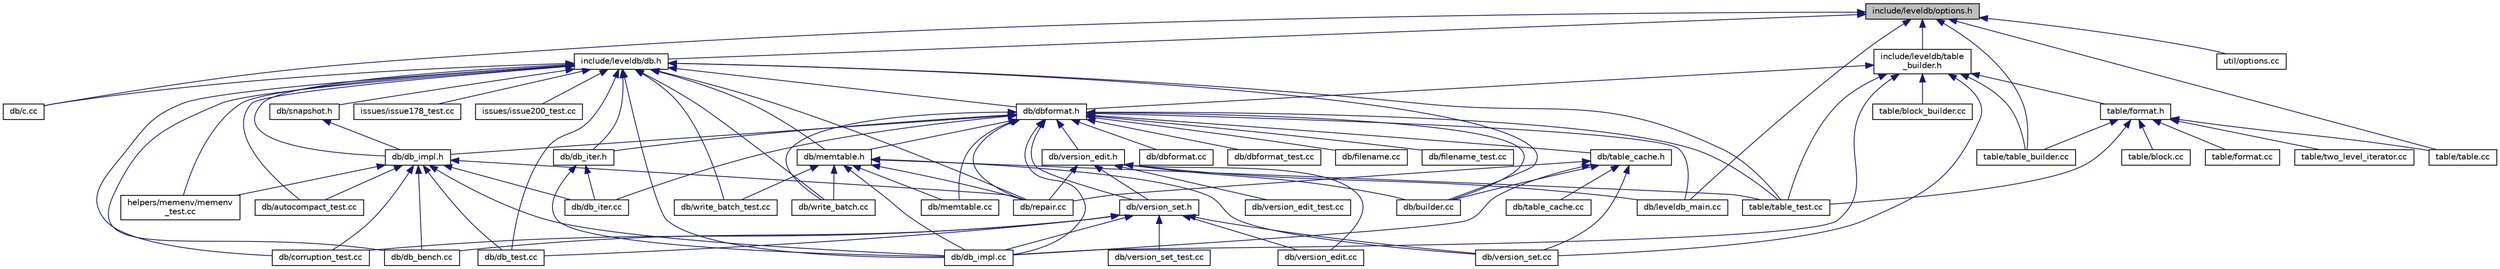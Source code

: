 digraph "include/leveldb/options.h"
{
  edge [fontname="Helvetica",fontsize="10",labelfontname="Helvetica",labelfontsize="10"];
  node [fontname="Helvetica",fontsize="10",shape=record];
  Node1 [label="include/leveldb/options.h",height=0.2,width=0.4,color="black", fillcolor="grey75", style="filled" fontcolor="black"];
  Node1 -> Node2 [dir="back",color="midnightblue",fontsize="10",style="solid"];
  Node2 [label="db/c.cc",height=0.2,width=0.4,color="black", fillcolor="white", style="filled",URL="$c_8cc.html"];
  Node1 -> Node3 [dir="back",color="midnightblue",fontsize="10",style="solid"];
  Node3 [label="db/leveldb_main.cc",height=0.2,width=0.4,color="black", fillcolor="white", style="filled",URL="$leveldb__main_8cc.html"];
  Node1 -> Node4 [dir="back",color="midnightblue",fontsize="10",style="solid"];
  Node4 [label="include/leveldb/db.h",height=0.2,width=0.4,color="black", fillcolor="white", style="filled",URL="$db_8h.html"];
  Node4 -> Node5 [dir="back",color="midnightblue",fontsize="10",style="solid"];
  Node5 [label="db/autocompact_test.cc",height=0.2,width=0.4,color="black", fillcolor="white", style="filled",URL="$autocompact__test_8cc.html"];
  Node4 -> Node6 [dir="back",color="midnightblue",fontsize="10",style="solid"];
  Node6 [label="db/dbformat.h",height=0.2,width=0.4,color="black", fillcolor="white", style="filled",URL="$dbformat_8h.html"];
  Node6 -> Node7 [dir="back",color="midnightblue",fontsize="10",style="solid"];
  Node7 [label="db/db_impl.h",height=0.2,width=0.4,color="black", fillcolor="white", style="filled",URL="$db__impl_8h.html"];
  Node7 -> Node5 [dir="back",color="midnightblue",fontsize="10",style="solid"];
  Node7 -> Node8 [dir="back",color="midnightblue",fontsize="10",style="solid"];
  Node8 [label="db/corruption_test.cc",height=0.2,width=0.4,color="black", fillcolor="white", style="filled",URL="$corruption__test_8cc.html"];
  Node7 -> Node9 [dir="back",color="midnightblue",fontsize="10",style="solid"];
  Node9 [label="db/db_bench.cc",height=0.2,width=0.4,color="black", fillcolor="white", style="filled",URL="$db__bench_8cc.html"];
  Node7 -> Node10 [dir="back",color="midnightblue",fontsize="10",style="solid"];
  Node10 [label="db/db_impl.cc",height=0.2,width=0.4,color="black", fillcolor="white", style="filled",URL="$db__impl_8cc.html"];
  Node7 -> Node11 [dir="back",color="midnightblue",fontsize="10",style="solid"];
  Node11 [label="db/db_iter.cc",height=0.2,width=0.4,color="black", fillcolor="white", style="filled",URL="$db__iter_8cc.html"];
  Node7 -> Node12 [dir="back",color="midnightblue",fontsize="10",style="solid"];
  Node12 [label="db/db_test.cc",height=0.2,width=0.4,color="black", fillcolor="white", style="filled",URL="$db__test_8cc.html"];
  Node7 -> Node13 [dir="back",color="midnightblue",fontsize="10",style="solid"];
  Node13 [label="db/repair.cc",height=0.2,width=0.4,color="black", fillcolor="white", style="filled",URL="$repair_8cc.html"];
  Node7 -> Node14 [dir="back",color="midnightblue",fontsize="10",style="solid"];
  Node14 [label="helpers/memenv/memenv\l_test.cc",height=0.2,width=0.4,color="black", fillcolor="white", style="filled",URL="$memenv__test_8cc.html"];
  Node6 -> Node15 [dir="back",color="midnightblue",fontsize="10",style="solid"];
  Node15 [label="db/builder.cc",height=0.2,width=0.4,color="black", fillcolor="white", style="filled",URL="$builder_8cc.html"];
  Node6 -> Node16 [dir="back",color="midnightblue",fontsize="10",style="solid"];
  Node16 [label="db/table_cache.h",height=0.2,width=0.4,color="black", fillcolor="white", style="filled",URL="$table__cache_8h.html"];
  Node16 -> Node15 [dir="back",color="midnightblue",fontsize="10",style="solid"];
  Node16 -> Node10 [dir="back",color="midnightblue",fontsize="10",style="solid"];
  Node16 -> Node13 [dir="back",color="midnightblue",fontsize="10",style="solid"];
  Node16 -> Node17 [dir="back",color="midnightblue",fontsize="10",style="solid"];
  Node17 [label="db/table_cache.cc",height=0.2,width=0.4,color="black", fillcolor="white", style="filled",URL="$table__cache_8cc.html"];
  Node16 -> Node18 [dir="back",color="midnightblue",fontsize="10",style="solid"];
  Node18 [label="db/version_set.cc",height=0.2,width=0.4,color="black", fillcolor="white", style="filled",URL="$version__set_8cc.html"];
  Node6 -> Node19 [dir="back",color="midnightblue",fontsize="10",style="solid"];
  Node19 [label="db/version_edit.h",height=0.2,width=0.4,color="black", fillcolor="white", style="filled",URL="$version__edit_8h.html"];
  Node19 -> Node15 [dir="back",color="midnightblue",fontsize="10",style="solid"];
  Node19 -> Node20 [dir="back",color="midnightblue",fontsize="10",style="solid"];
  Node20 [label="db/version_set.h",height=0.2,width=0.4,color="black", fillcolor="white", style="filled",URL="$version__set_8h.html"];
  Node20 -> Node8 [dir="back",color="midnightblue",fontsize="10",style="solid"];
  Node20 -> Node9 [dir="back",color="midnightblue",fontsize="10",style="solid"];
  Node20 -> Node10 [dir="back",color="midnightblue",fontsize="10",style="solid"];
  Node20 -> Node12 [dir="back",color="midnightblue",fontsize="10",style="solid"];
  Node20 -> Node21 [dir="back",color="midnightblue",fontsize="10",style="solid"];
  Node21 [label="db/version_edit.cc",height=0.2,width=0.4,color="black", fillcolor="white", style="filled",URL="$version__edit_8cc.html"];
  Node20 -> Node18 [dir="back",color="midnightblue",fontsize="10",style="solid"];
  Node20 -> Node22 [dir="back",color="midnightblue",fontsize="10",style="solid"];
  Node22 [label="db/version_set_test.cc",height=0.2,width=0.4,color="black", fillcolor="white", style="filled",URL="$version__set__test_8cc.html"];
  Node19 -> Node3 [dir="back",color="midnightblue",fontsize="10",style="solid"];
  Node19 -> Node13 [dir="back",color="midnightblue",fontsize="10",style="solid"];
  Node19 -> Node21 [dir="back",color="midnightblue",fontsize="10",style="solid"];
  Node19 -> Node23 [dir="back",color="midnightblue",fontsize="10",style="solid"];
  Node23 [label="db/version_edit_test.cc",height=0.2,width=0.4,color="black", fillcolor="white", style="filled",URL="$version__edit__test_8cc.html"];
  Node6 -> Node20 [dir="back",color="midnightblue",fontsize="10",style="solid"];
  Node6 -> Node24 [dir="back",color="midnightblue",fontsize="10",style="solid"];
  Node24 [label="db/db_iter.h",height=0.2,width=0.4,color="black", fillcolor="white", style="filled",URL="$db__iter_8h.html"];
  Node24 -> Node10 [dir="back",color="midnightblue",fontsize="10",style="solid"];
  Node24 -> Node11 [dir="back",color="midnightblue",fontsize="10",style="solid"];
  Node6 -> Node10 [dir="back",color="midnightblue",fontsize="10",style="solid"];
  Node6 -> Node25 [dir="back",color="midnightblue",fontsize="10",style="solid"];
  Node25 [label="db/memtable.h",height=0.2,width=0.4,color="black", fillcolor="white", style="filled",URL="$memtable_8h.html"];
  Node25 -> Node10 [dir="back",color="midnightblue",fontsize="10",style="solid"];
  Node25 -> Node26 [dir="back",color="midnightblue",fontsize="10",style="solid"];
  Node26 [label="db/memtable.cc",height=0.2,width=0.4,color="black", fillcolor="white", style="filled",URL="$memtable_8cc.html"];
  Node25 -> Node13 [dir="back",color="midnightblue",fontsize="10",style="solid"];
  Node25 -> Node18 [dir="back",color="midnightblue",fontsize="10",style="solid"];
  Node25 -> Node27 [dir="back",color="midnightblue",fontsize="10",style="solid"];
  Node27 [label="db/write_batch.cc",height=0.2,width=0.4,color="black", fillcolor="white", style="filled",URL="$write__batch_8cc.html"];
  Node25 -> Node28 [dir="back",color="midnightblue",fontsize="10",style="solid"];
  Node28 [label="db/write_batch_test.cc",height=0.2,width=0.4,color="black", fillcolor="white", style="filled",URL="$write__batch__test_8cc.html"];
  Node25 -> Node29 [dir="back",color="midnightblue",fontsize="10",style="solid"];
  Node29 [label="table/table_test.cc",height=0.2,width=0.4,color="black", fillcolor="white", style="filled",URL="$table__test_8cc.html"];
  Node6 -> Node11 [dir="back",color="midnightblue",fontsize="10",style="solid"];
  Node6 -> Node30 [dir="back",color="midnightblue",fontsize="10",style="solid"];
  Node30 [label="db/dbformat.cc",height=0.2,width=0.4,color="black", fillcolor="white", style="filled",URL="$dbformat_8cc.html"];
  Node6 -> Node31 [dir="back",color="midnightblue",fontsize="10",style="solid"];
  Node31 [label="db/dbformat_test.cc",height=0.2,width=0.4,color="black", fillcolor="white", style="filled",URL="$dbformat__test_8cc.html"];
  Node6 -> Node32 [dir="back",color="midnightblue",fontsize="10",style="solid"];
  Node32 [label="db/filename.cc",height=0.2,width=0.4,color="black", fillcolor="white", style="filled",URL="$filename_8cc.html"];
  Node6 -> Node33 [dir="back",color="midnightblue",fontsize="10",style="solid"];
  Node33 [label="db/filename_test.cc",height=0.2,width=0.4,color="black", fillcolor="white", style="filled",URL="$filename__test_8cc.html"];
  Node6 -> Node3 [dir="back",color="midnightblue",fontsize="10",style="solid"];
  Node6 -> Node26 [dir="back",color="midnightblue",fontsize="10",style="solid"];
  Node6 -> Node13 [dir="back",color="midnightblue",fontsize="10",style="solid"];
  Node6 -> Node27 [dir="back",color="midnightblue",fontsize="10",style="solid"];
  Node6 -> Node29 [dir="back",color="midnightblue",fontsize="10",style="solid"];
  Node4 -> Node34 [dir="back",color="midnightblue",fontsize="10",style="solid"];
  Node34 [label="db/snapshot.h",height=0.2,width=0.4,color="black", fillcolor="white", style="filled",URL="$snapshot_8h.html"];
  Node34 -> Node7 [dir="back",color="midnightblue",fontsize="10",style="solid"];
  Node4 -> Node7 [dir="back",color="midnightblue",fontsize="10",style="solid"];
  Node4 -> Node15 [dir="back",color="midnightblue",fontsize="10",style="solid"];
  Node4 -> Node2 [dir="back",color="midnightblue",fontsize="10",style="solid"];
  Node4 -> Node8 [dir="back",color="midnightblue",fontsize="10",style="solid"];
  Node4 -> Node9 [dir="back",color="midnightblue",fontsize="10",style="solid"];
  Node4 -> Node24 [dir="back",color="midnightblue",fontsize="10",style="solid"];
  Node4 -> Node25 [dir="back",color="midnightblue",fontsize="10",style="solid"];
  Node4 -> Node10 [dir="back",color="midnightblue",fontsize="10",style="solid"];
  Node4 -> Node12 [dir="back",color="midnightblue",fontsize="10",style="solid"];
  Node4 -> Node13 [dir="back",color="midnightblue",fontsize="10",style="solid"];
  Node4 -> Node27 [dir="back",color="midnightblue",fontsize="10",style="solid"];
  Node4 -> Node28 [dir="back",color="midnightblue",fontsize="10",style="solid"];
  Node4 -> Node14 [dir="back",color="midnightblue",fontsize="10",style="solid"];
  Node4 -> Node35 [dir="back",color="midnightblue",fontsize="10",style="solid"];
  Node35 [label="issues/issue178_test.cc",height=0.2,width=0.4,color="black", fillcolor="white", style="filled",URL="$issue178__test_8cc.html"];
  Node4 -> Node36 [dir="back",color="midnightblue",fontsize="10",style="solid"];
  Node36 [label="issues/issue200_test.cc",height=0.2,width=0.4,color="black", fillcolor="white", style="filled",URL="$issue200__test_8cc.html"];
  Node4 -> Node29 [dir="back",color="midnightblue",fontsize="10",style="solid"];
  Node1 -> Node37 [dir="back",color="midnightblue",fontsize="10",style="solid"];
  Node37 [label="include/leveldb/table\l_builder.h",height=0.2,width=0.4,color="black", fillcolor="white", style="filled",URL="$table__builder_8h.html"];
  Node37 -> Node6 [dir="back",color="midnightblue",fontsize="10",style="solid"];
  Node37 -> Node10 [dir="back",color="midnightblue",fontsize="10",style="solid"];
  Node37 -> Node18 [dir="back",color="midnightblue",fontsize="10",style="solid"];
  Node37 -> Node38 [dir="back",color="midnightblue",fontsize="10",style="solid"];
  Node38 [label="table/format.h",height=0.2,width=0.4,color="black", fillcolor="white", style="filled",URL="$format_8h.html"];
  Node38 -> Node39 [dir="back",color="midnightblue",fontsize="10",style="solid"];
  Node39 [label="table/block.cc",height=0.2,width=0.4,color="black", fillcolor="white", style="filled",URL="$block_8cc.html"];
  Node38 -> Node40 [dir="back",color="midnightblue",fontsize="10",style="solid"];
  Node40 [label="table/format.cc",height=0.2,width=0.4,color="black", fillcolor="white", style="filled",URL="$format_8cc.html"];
  Node38 -> Node41 [dir="back",color="midnightblue",fontsize="10",style="solid"];
  Node41 [label="table/table.cc",height=0.2,width=0.4,color="black", fillcolor="white", style="filled",URL="$table_8cc.html"];
  Node38 -> Node42 [dir="back",color="midnightblue",fontsize="10",style="solid"];
  Node42 [label="table/table_builder.cc",height=0.2,width=0.4,color="black", fillcolor="white", style="filled",URL="$table__builder_8cc.html"];
  Node38 -> Node29 [dir="back",color="midnightblue",fontsize="10",style="solid"];
  Node38 -> Node43 [dir="back",color="midnightblue",fontsize="10",style="solid"];
  Node43 [label="table/two_level_iterator.cc",height=0.2,width=0.4,color="black", fillcolor="white", style="filled",URL="$two__level__iterator_8cc.html"];
  Node37 -> Node44 [dir="back",color="midnightblue",fontsize="10",style="solid"];
  Node44 [label="table/block_builder.cc",height=0.2,width=0.4,color="black", fillcolor="white", style="filled",URL="$block__builder_8cc.html"];
  Node37 -> Node42 [dir="back",color="midnightblue",fontsize="10",style="solid"];
  Node37 -> Node29 [dir="back",color="midnightblue",fontsize="10",style="solid"];
  Node1 -> Node41 [dir="back",color="midnightblue",fontsize="10",style="solid"];
  Node1 -> Node42 [dir="back",color="midnightblue",fontsize="10",style="solid"];
  Node1 -> Node45 [dir="back",color="midnightblue",fontsize="10",style="solid"];
  Node45 [label="util/options.cc",height=0.2,width=0.4,color="black", fillcolor="white", style="filled",URL="$options_8cc.html"];
}
